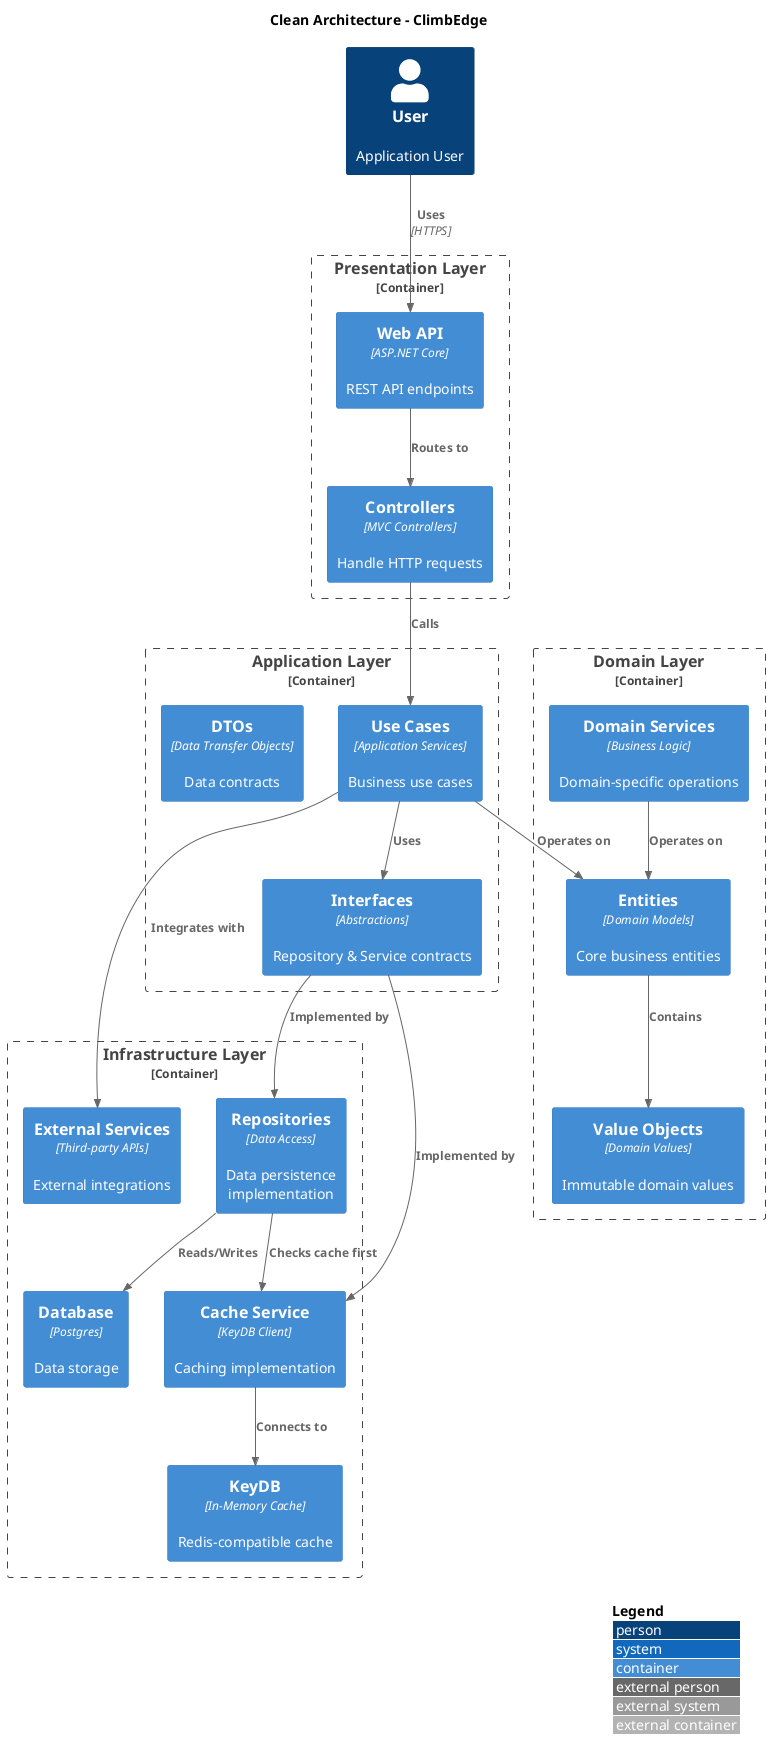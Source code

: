 @startuml ClimbEdge.Docs.Diagrams.architecture

!include <C4/C4_Container>

!define RECTANGLE class

title Clean Architecture - ClimbEdge

LAYOUT_WITH_LEGEND()

Person(user, "User", "Application User")

Container_Boundary(presentation, "Presentation Layer") {
    Container(api, "Web API", "ASP.NET Core", "REST API endpoints")
    Container(controllers, "Controllers", "MVC Controllers", "Handle HTTP requests")
}

Container_Boundary(application, "Application Layer") {
    Container(usecases, "Use Cases", "Application Services", "Business use cases")
    Container(interfaces, "Interfaces", "Abstractions", "Repository & Service contracts")
    Container(dtos, "DTOs", "Data Transfer Objects", "Data contracts")
}

Container_Boundary(domain, "Domain Layer") {
    Container(entities, "Entities", "Domain Models", "Core business entities")
    Container(valueobjects, "Value Objects", "Domain Values", "Immutable domain values")
    Container(domainservices, "Domain Services", "Business Logic", "Domain-specific operations")
}

Container_Boundary(infrastructure, "Infrastructure Layer") {
    Container(repositories, "Repositories", "Data Access", "Data persistence implementation")
    Container(cache, "Cache Service", "KeyDB Client", "Caching implementation")
    Container(database, "Database", "Postgres", "Data storage")
    Container(keydb, "KeyDB", "In-Memory Cache", "Redis-compatible cache")
    Container(external, "External Services", "Third-party APIs", "External integrations")
}

Rel(user, api, "Uses", "HTTPS")
Rel(api, controllers, "Routes to")
Rel(controllers, usecases, "Calls")
Rel(usecases, interfaces, "Uses")
Rel(usecases, entities, "Operates on")
Rel(interfaces, repositories, "Implemented by")
Rel(interfaces, cache, "Implemented by")
Rel(repositories, database, "Reads/Writes")
Rel(repositories, cache, "Checks cache first")
Rel(cache, keydb, "Connects to")
Rel(usecases, external, "Integrates with")
Rel(domainservices, entities, "Operates on")
Rel(entities, valueobjects, "Contains")

@enduml